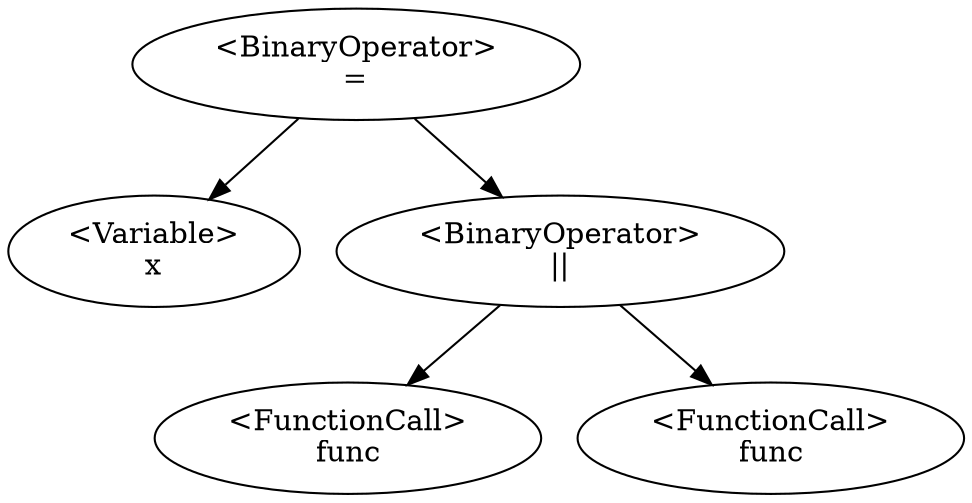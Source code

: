 digraph G {
1 [label="<BinaryOperator>\n="];1->0;1->4;
0 [label="<Variable>\nx"];
4 [label="<BinaryOperator>\n||"];4->3;4->6;
3 [label="<FunctionCall>\nfunc"];
6 [label="<FunctionCall>\nfunc"];
}